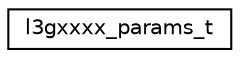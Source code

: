 digraph "Graphical Class Hierarchy"
{
 // LATEX_PDF_SIZE
  edge [fontname="Helvetica",fontsize="10",labelfontname="Helvetica",labelfontsize="10"];
  node [fontname="Helvetica",fontsize="10",shape=record];
  rankdir="LR";
  Node0 [label="l3gxxxx_params_t",height=0.2,width=0.4,color="black", fillcolor="white", style="filled",URL="$structl3gxxxx__params__t.html",tooltip="L3Gxxxx device initialization parameters."];
}
